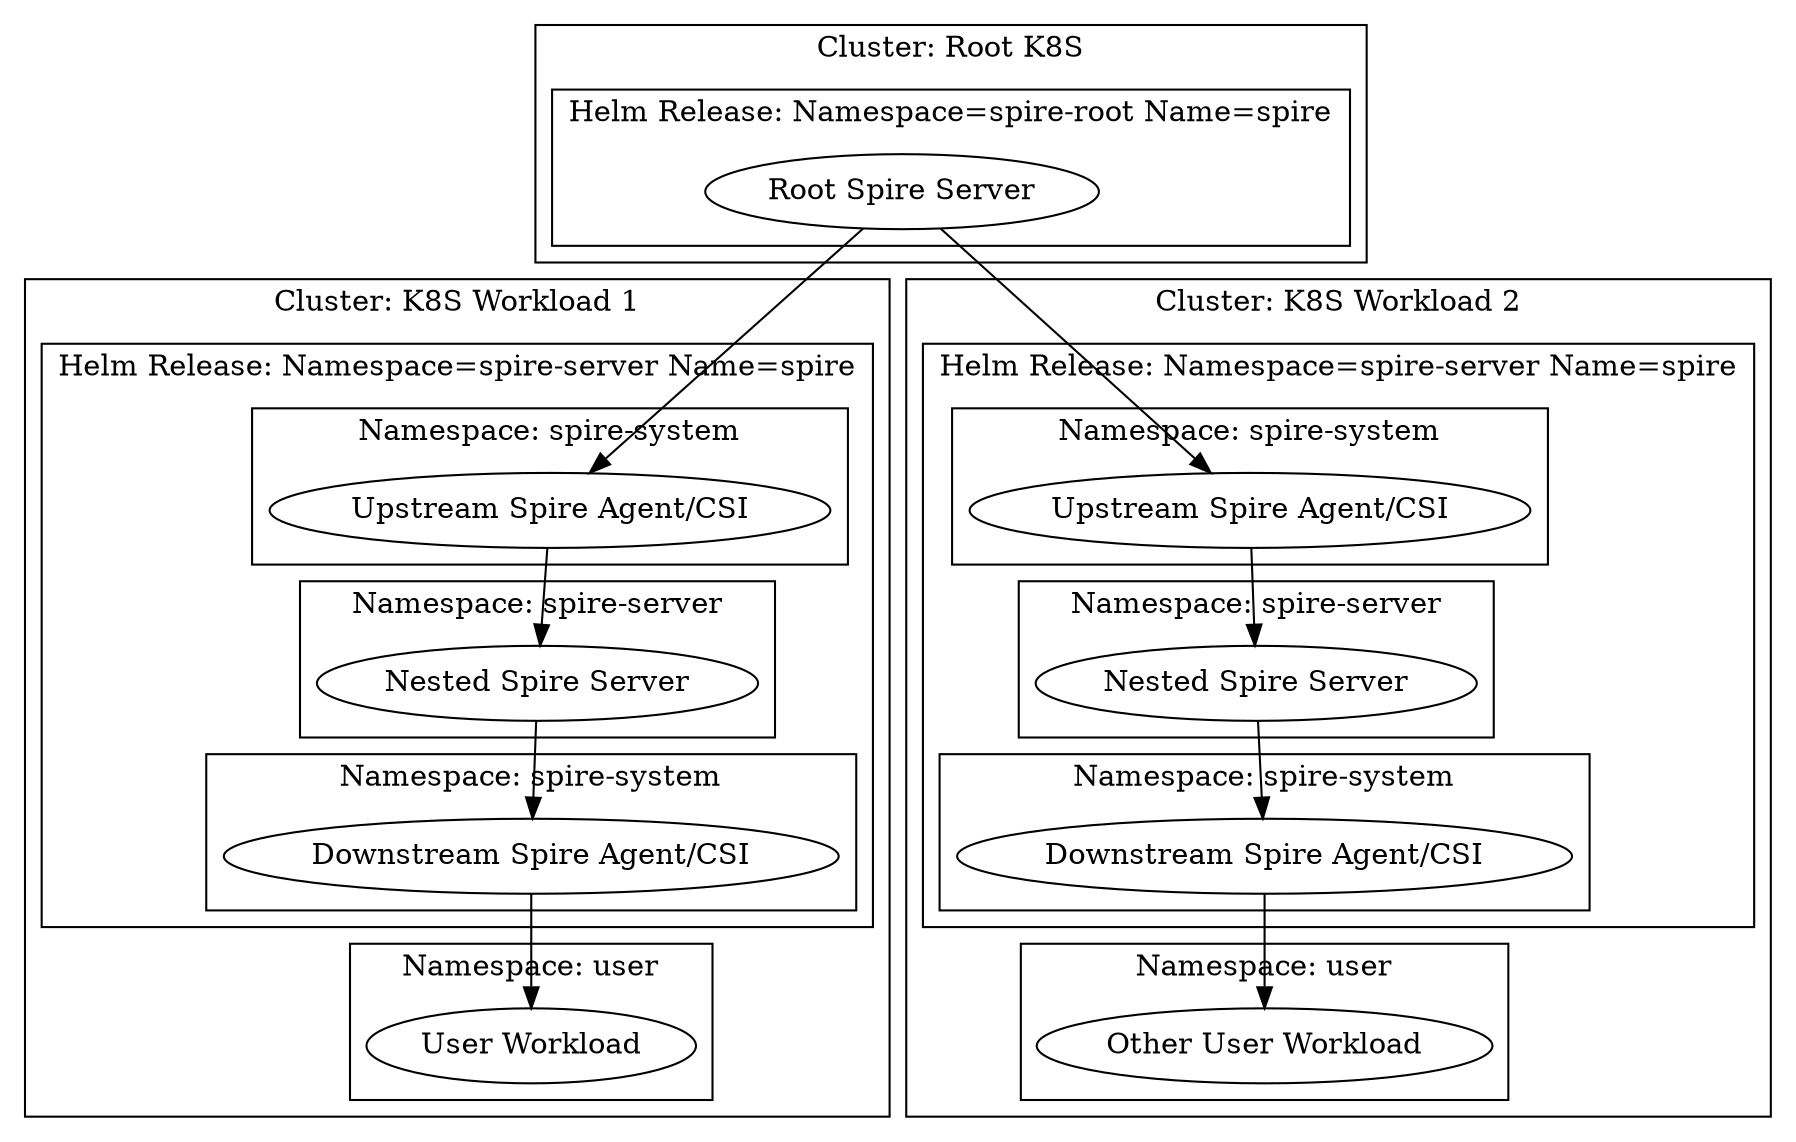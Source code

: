 digraph G {
  subgraph cluster_root {
    label="Cluster: Root K8S";
    subgraph cluster_root_release {
      label="Helm Release: Namespace=spire-root Name=spire"
      spireRoot [label="Root Spire Server"];
    }
  }
  subgraph cluster_nested1 {
    label="Cluster: K8S Workload 1";
    subgraph cluster_nested1_release {
      label="Helm Release: Namespace=spire-server Name=spire"
      subgraph cluster_nested1_ns1 {
        label="Namespace: spire-system"
        spireUpstreamAgent1 [label="Upstream Spire Agent/CSI"];
      }
      subgraph cluster_nested1_ns2 {
        label="Namespace: spire-server"
        spireServerNested1 [label="Nested Spire Server"];
      }
      subgraph cluster_nested1_ns3 {
        label="Namespace: spire-system"
        spireDownstreamAgent1 [label="Downstream Spire Agent/CSI"];
      }
    }
    subgraph cluster_nested1_user {
      label="Namespace: user"
      userWorkload1 [label="User Workload"];
    }
  }
  subgraph cluster_nested2 {
    label="Cluster: K8S Workload 2";
    subgraph cluster_nested2_release {
      label="Helm Release: Namespace=spire-server Name=spire"
      subgraph cluster_nested2_ns1 {
        label="Namespace: spire-system"
        spireUpstreamAgent2 [label="Upstream Spire Agent/CSI"];
      }
      subgraph cluster_nested2_ns2 {
        label="Namespace: spire-server"
        spireServerNested2 [label="Nested Spire Server"];
      }
      subgraph cluster_nested2_ns3 {
        label="Namespace: spire-system"
        spireDownstreamAgent2 [label="Downstream Spire Agent/CSI"];
      }
    }
    subgraph cluster_nested2_user {
      label="Namespace: user"
      userWorkload2 [label="Other User Workload"];
    }
  }
  spireRoot -> spireUpstreamAgent1;
  spireRoot -> spireUpstreamAgent2;
  spireUpstreamAgent1 -> spireServerNested1;
  spireServerNested1 -> spireDownstreamAgent1;
  spireDownstreamAgent1 -> userWorkload1;
  spireUpstreamAgent2 -> spireServerNested2;
  spireServerNested2 -> spireDownstreamAgent2;
  spireDownstreamAgent2 -> userWorkload2;
}
